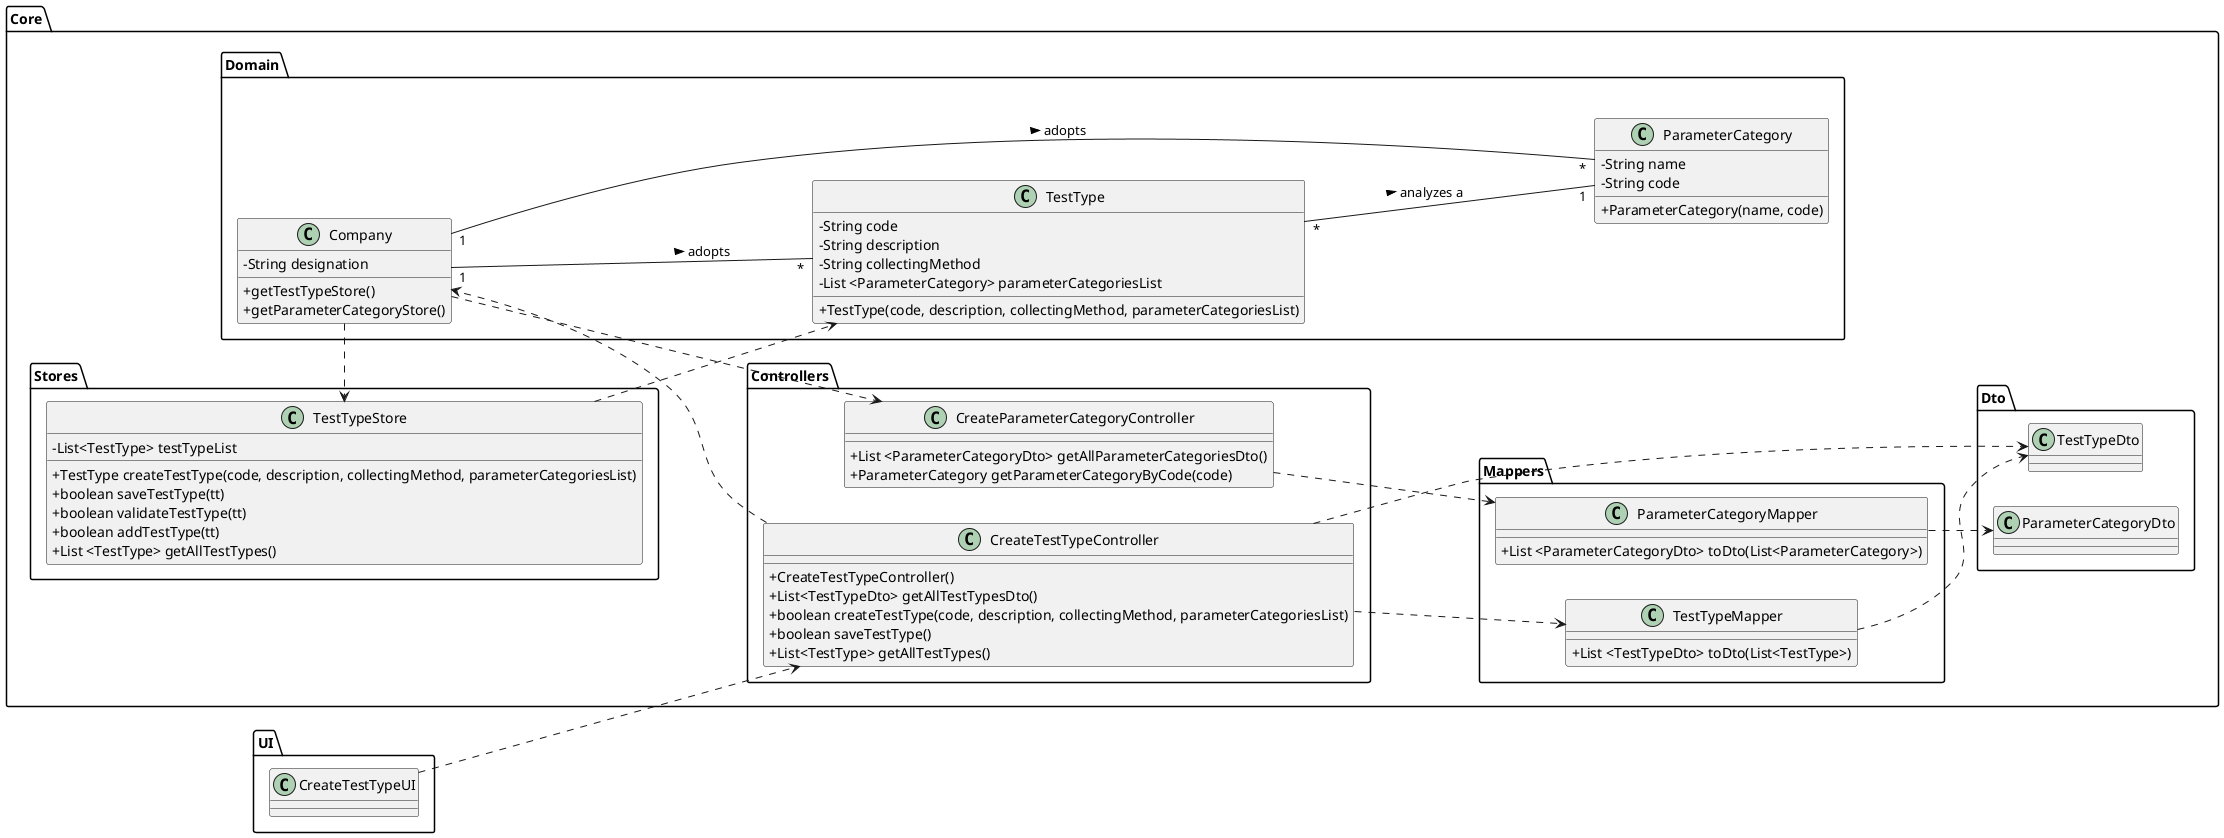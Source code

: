 @startuml
skinparam classAttributeIconSize 0
left to right direction

package Core{

package Domain{
class "Company" as C {
-String designation
+getTestTypeStore()
+getParameterCategoryStore()
}

class "ParameterCategory" as PC{
-String name
-String code
+ParameterCategory(name, code)
}

class "TestType" as TT {
-String code
-String description
-String collectingMethod
-List <ParameterCategory> parameterCategoriesList
+TestType(code, description, collectingMethod, parameterCategoriesList)
}

}



package Stores{
class "TestTypeStore" as TTS{
-List<TestType> testTypeList
+TestType createTestType(code, description, collectingMethod, parameterCategoriesList)
+boolean saveTestType(tt)
+boolean validateTestType(tt)
+boolean addTestType(tt)
+List <TestType> getAllTestTypes()
}
}



package Controllers{
class "CreateTestTypeController" as CTTC {
+CreateTestTypeController()
+List<TestTypeDto> getAllTestTypesDto()
+boolean createTestType(code, description, collectingMethod, parameterCategoriesList)
+boolean saveTestType()
+List<TestType> getAllTestTypes()
}



class "CreateParameterCategoryController" as CPCS{
+List <ParameterCategoryDto> getAllParameterCategoriesDto()
+ParameterCategory getParameterCategoryByCode(code)
}

}

package Mappers{
class "TestTypeMapper" as ttM{
+List <TestTypeDto> toDto(List<TestType>)
}

class "ParameterCategoryMapper" as pcM{
+List <ParameterCategoryDto> toDto(List<ParameterCategory>)
}

}


package Dto{
class "TestTypeDto" as ttDto{
}

class "ParameterCategoryDto" as pcDto{
}

}

}
package UI{
class "CreateTestTypeUI" as CTTUI
}

CTTUI ..> CTTC
C ..> CPCS
C ..> TTS
CTTC ..> C
CTTC ..> ttM
CTTC ..> ttDto
TT "*" -- "1" PC : > analyzes a
TTS ..> TT
ttM ..> ttDto
pcM ..> pcDto
CPCS ..> pcM

C "1" -- "*" TT : > adopts
C "1" -- "*" PC : > adopts

@enduml